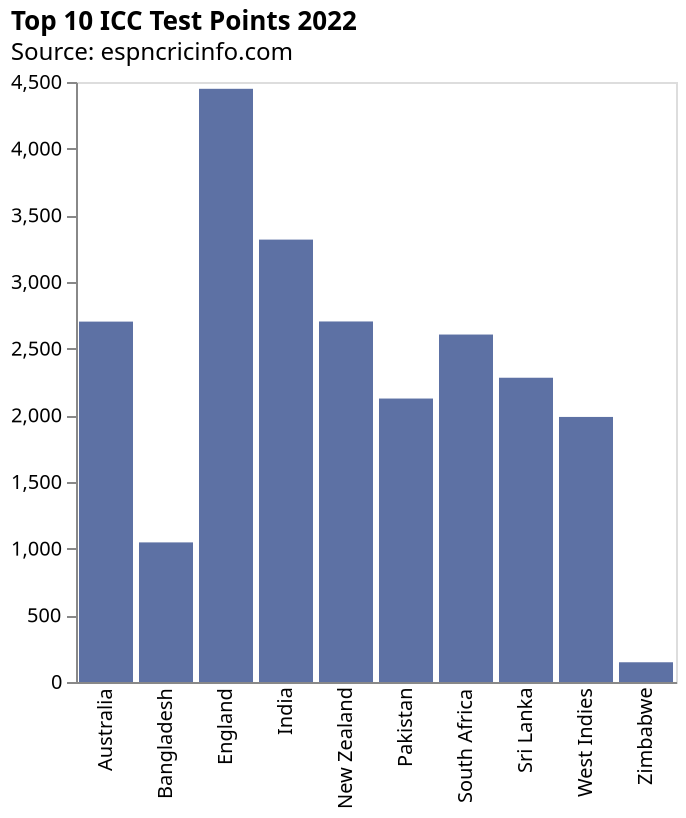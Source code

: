 {
  "$schema": "https://vega.github.io/schema/vega-lite/v5.json",
  "title": {
    "text": "Top 10 ICC Test Points 2022",
    "subtitle": "Source: espncricinfo.com",
    "subtitleFontStyle": "Arial",
    "anchor": "start",
    "color": "black"
  },
  "data": {
    "values": [
      {
        "Team": "Australia",
        "Points": 2703
      },
      {
        "Team": "India",
        "Points": 3318
      },
      {
        "Team": "South Africa",
        "Points": 2606
      },
      {
        "Team": "England",
        "Points": 4449
      },
      {
        "Team": "New Zealand",
        "Points": 2704
      },
      {
        "Team": "Pakistan",
        "Points": 2126
      },
      {
        "Team": "Sri Lanka",
        "Points": 2282
      },
      {
        "Team": "West Indies",
        "Points": 1988
      },
      {
        "Team": "Bangladesh",
        "Points": 1047
      },
      {
        "Team": "Zimbabwe",
        "Points": 148
      }
    ]
  },
  "height": 300,
  "width": 300,
  "mark": {
    "type": "bar",
    "color": "#5d71a4"
  },
  "encoding": {
    "x": {
      "field": "Team",
      "type": "nominal",
      "axis": {
        "title": null,
        "grid": false,
        "ticks": false
      }
    },
    "y": {
      "field": "Points",
      "type": "quantitative",
      "title": "",
      "axis": {
        "grid": false
      }
    }
  }
}
